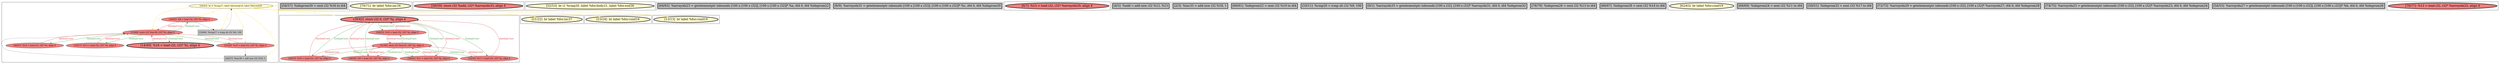 
digraph G {



node1516->node1518 [style=solid,color=forestgreen,label="T|indep|Const",penwidth=1.0,fontcolor=forestgreen ]
node1518->node1516 [style=solid,color=firebrick3,label="A|indep|Const",penwidth=1.0,fontcolor=firebrick3 ]
node1516->node1519 [style=solid,color=forestgreen,label="T|indep|Const",penwidth=1.0,fontcolor=forestgreen ]
node1516->node1513 [style=solid,color=forestgreen,label="T|indep|Const",penwidth=1.0,fontcolor=forestgreen ]
node1529->node1529 [style=solid,color=gold,label="C",penwidth=1.0,fontcolor=gold ]
node1516->node1514 [style=solid,color=forestgreen,label="T|indep|Const",penwidth=1.0,fontcolor=forestgreen ]
node1529->node1534 [style=solid,color=gold,label="C",penwidth=1.0,fontcolor=gold ]
node1527->node1532 [style=solid,color=black,label="",penwidth=0.5,fontcolor=black ]
node1529->node1524 [style=solid,color=gold,label="C",penwidth=1.0,fontcolor=gold ]
node1513->node1516 [style=solid,color=firebrick3,label="A|indep|Const",penwidth=1.0,fontcolor=firebrick3 ]
node1529->node1516 [style=solid,color=gold,label="C",penwidth=1.0,fontcolor=gold ]
node1518->node1515 [style=solid,color=firebrick3,label="A|indep|Const",penwidth=1.0,fontcolor=firebrick3 ]
node1514->node1515 [style=solid,color=firebrick3,label="A|indep|Const",penwidth=1.0,fontcolor=firebrick3 ]
node1529->node1532 [style=solid,color=gold,label="C",penwidth=1.0,fontcolor=gold ]
node1528->node1525 [style=solid,color=black,label="",penwidth=0.5,fontcolor=black ]
node1529->node1527 [style=solid,color=gold,label="C",penwidth=1.0,fontcolor=gold ]
node1529->node1504 [style=solid,color=gold,label="C",penwidth=1.0,fontcolor=gold ]
node1530->node1525 [style=solid,color=firebrick3,label="A|indep|Const",penwidth=1.0,fontcolor=firebrick3 ]
node1517->node1515 [style=solid,color=firebrick3,label="A|indep|Const",penwidth=1.0,fontcolor=firebrick3 ]
node1519->node1516 [style=solid,color=firebrick3,label="A|indep|Const",penwidth=1.0,fontcolor=firebrick3 ]
node1531->node1525 [style=solid,color=firebrick3,label="A|indep|Const",penwidth=1.0,fontcolor=firebrick3 ]
node1525->node1531 [style=solid,color=forestgreen,label="T|indep|Const",penwidth=1.0,fontcolor=forestgreen ]
node1527->node1525 [style=solid,color=firebrick3,label="A|indep|Const",penwidth=1.0,fontcolor=firebrick3 ]
node1515->node1517 [style=solid,color=forestgreen,label="T|indep|Const",penwidth=1.0,fontcolor=forestgreen ]
node1524->node1528 [style=solid,color=black,label="",penwidth=0.5,fontcolor=black ]
node1526->node1525 [style=solid,color=firebrick3,label="A|indep|Const",penwidth=1.0,fontcolor=firebrick3 ]
node1529->node1523 [style=solid,color=gold,label="C",penwidth=1.0,fontcolor=gold ]
node1525->node1524 [style=solid,color=forestgreen,label="T|indep|Const",penwidth=1.0,fontcolor=forestgreen ]
node1529->node1525 [style=solid,color=gold,label="C",penwidth=1.0,fontcolor=gold ]
node1532->node1529 [style=solid,color=black,label="",penwidth=0.5,fontcolor=black ]
node1525->node1530 [style=solid,color=forestgreen,label="T|indep|Const",penwidth=1.0,fontcolor=forestgreen ]
node1525->node1527 [style=solid,color=forestgreen,label="T|indep|Const",penwidth=1.0,fontcolor=forestgreen ]
node1514->node1516 [style=solid,color=firebrick3,label="A|indep|Const",penwidth=1.0,fontcolor=firebrick3 ]
node1515->node1514 [style=solid,color=forestgreen,label="T|indep|Const",penwidth=1.0,fontcolor=forestgreen ]
node1513->node1515 [style=solid,color=firebrick3,label="A|indep|Const",penwidth=1.0,fontcolor=firebrick3 ]
node1515->node1518 [style=solid,color=forestgreen,label="T|indep|Const",penwidth=1.0,fontcolor=forestgreen ]
node1524->node1525 [style=solid,color=firebrick3,label="A|indep|Const",penwidth=1.0,fontcolor=firebrick3 ]
node1515->node1519 [style=solid,color=forestgreen,label="T|indep|Const",penwidth=1.0,fontcolor=forestgreen ]
node1515->node1513 [style=solid,color=forestgreen,label="T|indep|Const",penwidth=1.0,fontcolor=forestgreen ]
node1519->node1515 [style=solid,color=firebrick3,label="A|indep|Const",penwidth=1.0,fontcolor=firebrick3 ]
node1525->node1526 [style=solid,color=forestgreen,label="T|indep|Const",penwidth=1.0,fontcolor=forestgreen ]
node1517->node1516 [style=solid,color=firebrick3,label="A|indep|Const",penwidth=1.0,fontcolor=firebrick3 ]
node1529->node1528 [style=solid,color=gold,label="C",penwidth=1.0,fontcolor=gold ]
node1516->node1517 [style=solid,color=forestgreen,label="T|indep|Const",penwidth=1.0,fontcolor=forestgreen ]


subgraph cluster25 {


node1536 [penwidth=3.0,fontsize=20,fillcolor=grey,label="[56/57]  %idxprom30 = sext i32 %16 to i64",shape=rectangle,style=filled ]



}

subgraph cluster24 {


node1535 [penwidth=3.0,fontsize=20,fillcolor=lemonchiffon,label="[70/71]  br label %for.inc34",shape=ellipse,style=filled ]



}

subgraph cluster22 {


node1533 [penwidth=3.0,fontsize=20,fillcolor=lightcoral,label="[58/59]  store i32 %add, i32* %arrayidx33, align 4",shape=ellipse,style=filled ]



}

subgraph cluster20 {


node1523 [penwidth=3.0,fontsize=20,fillcolor=lemonchiffon,label="[12/13]  br label %for.cond19",shape=ellipse,style=filled ]



}

subgraph cluster18 {


node1521 [penwidth=3.0,fontsize=20,fillcolor=lemonchiffon,label="[52/53]  br i1 %cmp20, label %for.body21, label %for.end36",shape=ellipse,style=filled ]



}

subgraph cluster16 {


node1519 [fillcolor=lightcoral,label="[36/37]  %18 = load i32, i32* %j, align 4",shape=ellipse,style=filled ]
node1513 [fillcolor=lightcoral,label="[38/39]  %9 = load i32, i32* %j, align 4",shape=ellipse,style=filled ]
node1515 [fillcolor=lightcoral,label="[31/40]  store i32 %inc35, i32* %j, align 4",shape=ellipse,style=filled ]
node1518 [fillcolor=lightcoral,label="[34/35]  %14 = load i32, i32* %j, align 4",shape=ellipse,style=filled ]
node1514 [fillcolor=lightcoral,label="[30/41]  %11 = load i32, i32* %j, align 4",shape=ellipse,style=filled ]
node1516 [penwidth=3.0,fontsize=20,fillcolor=lightcoral,label="[29/42]  store i32 0, i32* %j, align 4",shape=ellipse,style=filled ]
node1517 [fillcolor=lightcoral,label="[32/33]  %17 = load i32, i32* %j, align 4",shape=ellipse,style=filled ]



}

subgraph cluster17 {


node1520 [penwidth=3.0,fontsize=20,fillcolor=grey,label="[64/65]  %arrayidx23 = getelementptr inbounds [100 x [100 x i32]], [100 x [100 x i32]]* %a, i64 0, i64 %idxprom22",shape=rectangle,style=filled ]



}

subgraph cluster4 {


node1501 [penwidth=3.0,fontsize=20,fillcolor=grey,label="[8/9]  %arrayidx31 = getelementptr inbounds [100 x [100 x i32]], [100 x [100 x i32]]* %c, i64 0, i64 %idxprom30",shape=rectangle,style=filled ]



}

subgraph cluster3 {


node1500 [penwidth=3.0,fontsize=20,fillcolor=lightcoral,label="[6/7]  %15 = load i32, i32* %arrayidx29, align 4",shape=ellipse,style=filled ]



}

subgraph cluster2 {


node1499 [penwidth=3.0,fontsize=20,fillcolor=grey,label="[4/5]  %add = add nsw i32 %12, %15",shape=rectangle,style=filled ]



}

subgraph cluster1 {


node1498 [penwidth=3.0,fontsize=20,fillcolor=grey,label="[2/3]  %inc35 = add nsw i32 %18, 1",shape=rectangle,style=filled ]



}

subgraph cluster12 {


node1509 [penwidth=3.0,fontsize=20,fillcolor=grey,label="[60/61]  %idxprom22 = sext i32 %10 to i64",shape=rectangle,style=filled ]



}

subgraph cluster5 {


node1502 [penwidth=3.0,fontsize=20,fillcolor=grey,label="[10/11]  %cmp20 = icmp slt i32 %9, 100",shape=rectangle,style=filled ]



}

subgraph cluster0 {


node1497 [penwidth=3.0,fontsize=20,fillcolor=grey,label="[0/1]  %arrayidx33 = getelementptr inbounds [100 x i32], [100 x i32]* %arrayidx31, i64 0, i64 %idxprom32",shape=rectangle,style=filled ]



}

subgraph cluster6 {


node1503 [penwidth=3.0,fontsize=20,fillcolor=grey,label="[78/79]  %idxprom26 = sext i32 %13 to i64",shape=rectangle,style=filled ]



}

subgraph cluster14 {


node1511 [penwidth=3.0,fontsize=20,fillcolor=grey,label="[66/67]  %idxprom28 = sext i32 %14 to i64",shape=rectangle,style=filled ]



}

subgraph cluster7 {


node1504 [penwidth=3.0,fontsize=20,fillcolor=lemonchiffon,label="[23/24]  br label %for.cond16",shape=ellipse,style=filled ]



}

subgraph cluster23 {


node1534 [penwidth=3.0,fontsize=20,fillcolor=lemonchiffon,label="[21/22]  br label %for.inc37",shape=ellipse,style=filled ]



}

subgraph cluster8 {


node1505 [penwidth=3.0,fontsize=20,fillcolor=lemonchiffon,label="[62/63]  br label %for.cond19",shape=ellipse,style=filled ]



}

subgraph cluster21 {


node1532 [fillcolor=grey,label="[19/44]  %cmp17 = icmp slt i32 %8, 100",shape=rectangle,style=filled ]
node1531 [fillcolor=lightcoral,label="[16/17]  %13 = load i32, i32* %i, align 4",shape=ellipse,style=filled ]
node1530 [fillcolor=lightcoral,label="[46/47]  %10 = load i32, i32* %i, align 4",shape=ellipse,style=filled ]
node1525 [fillcolor=lightcoral,label="[15/48]  store i32 %inc38, i32* %i, align 4",shape=ellipse,style=filled ]
node1526 [penwidth=3.0,fontsize=20,fillcolor=lightcoral,label="[14/49]  %16 = load i32, i32* %i, align 4",shape=ellipse,style=filled ]
node1524 [fillcolor=lightcoral,label="[25/28]  %19 = load i32, i32* %i, align 4",shape=ellipse,style=filled ]
node1529 [fillcolor=lemonchiffon,label="[20/43]  br i1 %cmp17, label %for.body18, label %for.end39",shape=ellipse,style=filled ]
node1527 [fillcolor=lightcoral,label="[18/45]  %8 = load i32, i32* %i, align 4",shape=ellipse,style=filled ]
node1528 [fillcolor=grey,label="[26/27]  %inc38 = add nsw i32 %19, 1",shape=rectangle,style=filled ]



}

subgraph cluster9 {


node1506 [penwidth=3.0,fontsize=20,fillcolor=grey,label="[68/69]  %idxprom24 = sext i32 %11 to i64",shape=rectangle,style=filled ]



}

subgraph cluster19 {


node1522 [penwidth=3.0,fontsize=20,fillcolor=grey,label="[50/51]  %idxprom32 = sext i32 %17 to i64",shape=rectangle,style=filled ]



}

subgraph cluster10 {


node1507 [penwidth=3.0,fontsize=20,fillcolor=grey,label="[72/73]  %arrayidx29 = getelementptr inbounds [100 x i32], [100 x i32]* %arrayidx27, i64 0, i64 %idxprom28",shape=rectangle,style=filled ]



}

subgraph cluster11 {


node1508 [penwidth=3.0,fontsize=20,fillcolor=grey,label="[74/75]  %arrayidx25 = getelementptr inbounds [100 x i32], [100 x i32]* %arrayidx23, i64 0, i64 %idxprom24",shape=rectangle,style=filled ]



}

subgraph cluster13 {


node1510 [penwidth=3.0,fontsize=20,fillcolor=grey,label="[54/55]  %arrayidx27 = getelementptr inbounds [100 x [100 x i32]], [100 x [100 x i32]]* %b, i64 0, i64 %idxprom26",shape=rectangle,style=filled ]



}

subgraph cluster15 {


node1512 [penwidth=3.0,fontsize=20,fillcolor=lightcoral,label="[76/77]  %12 = load i32, i32* %arrayidx25, align 4",shape=ellipse,style=filled ]



}

}
